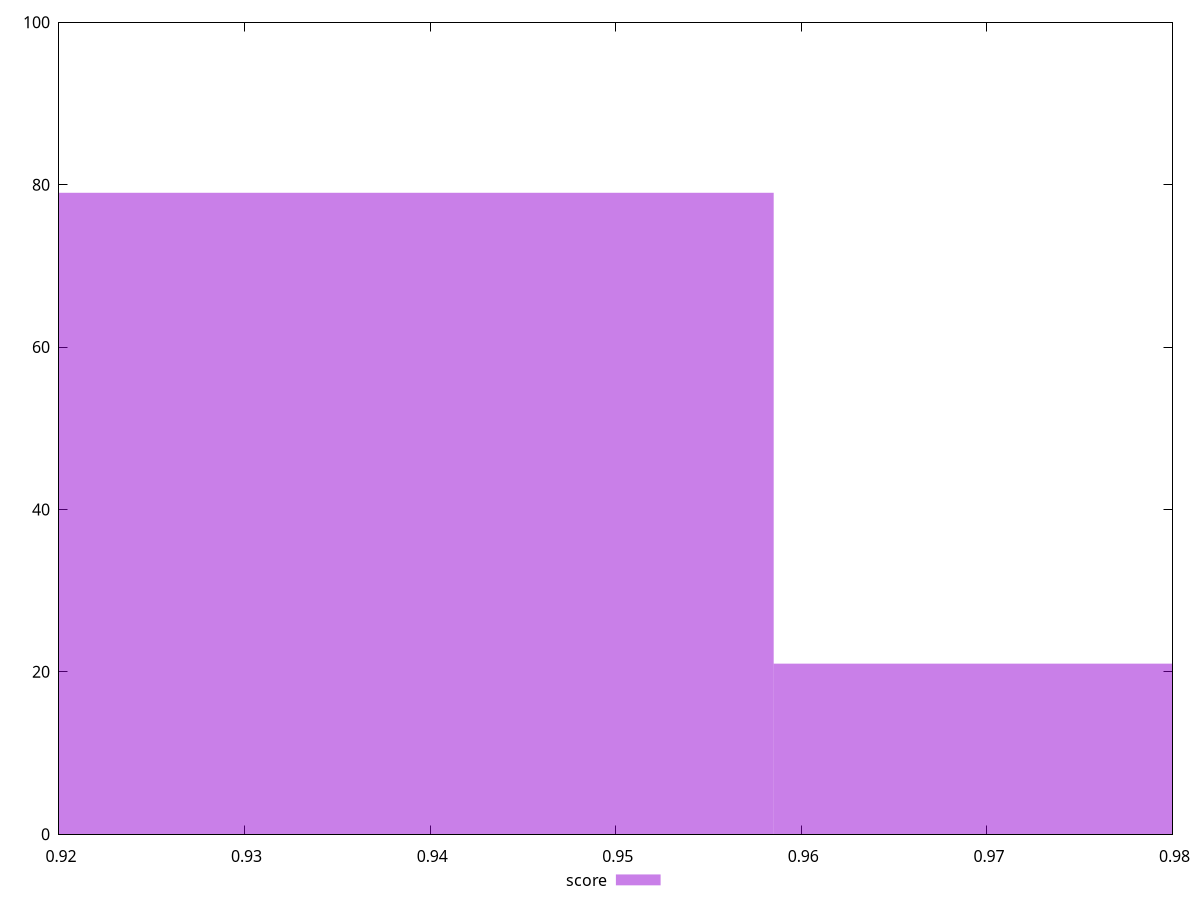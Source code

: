 reset

$score <<EOF
0.9875559913736741 21
0.9294644624693403 79
EOF

set key outside below
set boxwidth 0.05809152890433377
set xrange [0.92:0.98]
set yrange [0:100]
set trange [0:100]
set style fill transparent solid 0.5 noborder
set terminal svg size 640, 490 enhanced background rgb 'white'
set output "report/report_00029_2021-02-24T13-36-40.390Z/dom-size/samples/agenda/score/histogram.svg"

plot $score title "score" with boxes

reset
